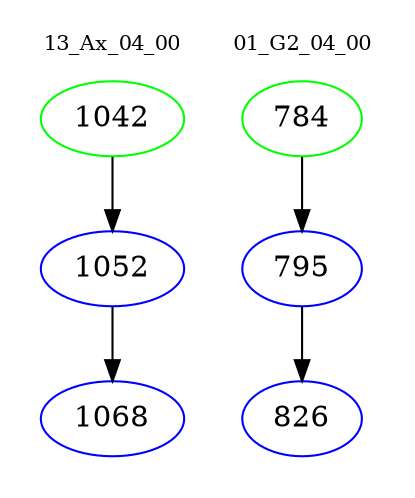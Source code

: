 digraph{
subgraph cluster_0 {
color = white
label = "13_Ax_04_00";
fontsize=10;
T0_1042 [label="1042", color="green"]
T0_1042 -> T0_1052 [color="black"]
T0_1052 [label="1052", color="blue"]
T0_1052 -> T0_1068 [color="black"]
T0_1068 [label="1068", color="blue"]
}
subgraph cluster_1 {
color = white
label = "01_G2_04_00";
fontsize=10;
T1_784 [label="784", color="green"]
T1_784 -> T1_795 [color="black"]
T1_795 [label="795", color="blue"]
T1_795 -> T1_826 [color="black"]
T1_826 [label="826", color="blue"]
}
}
